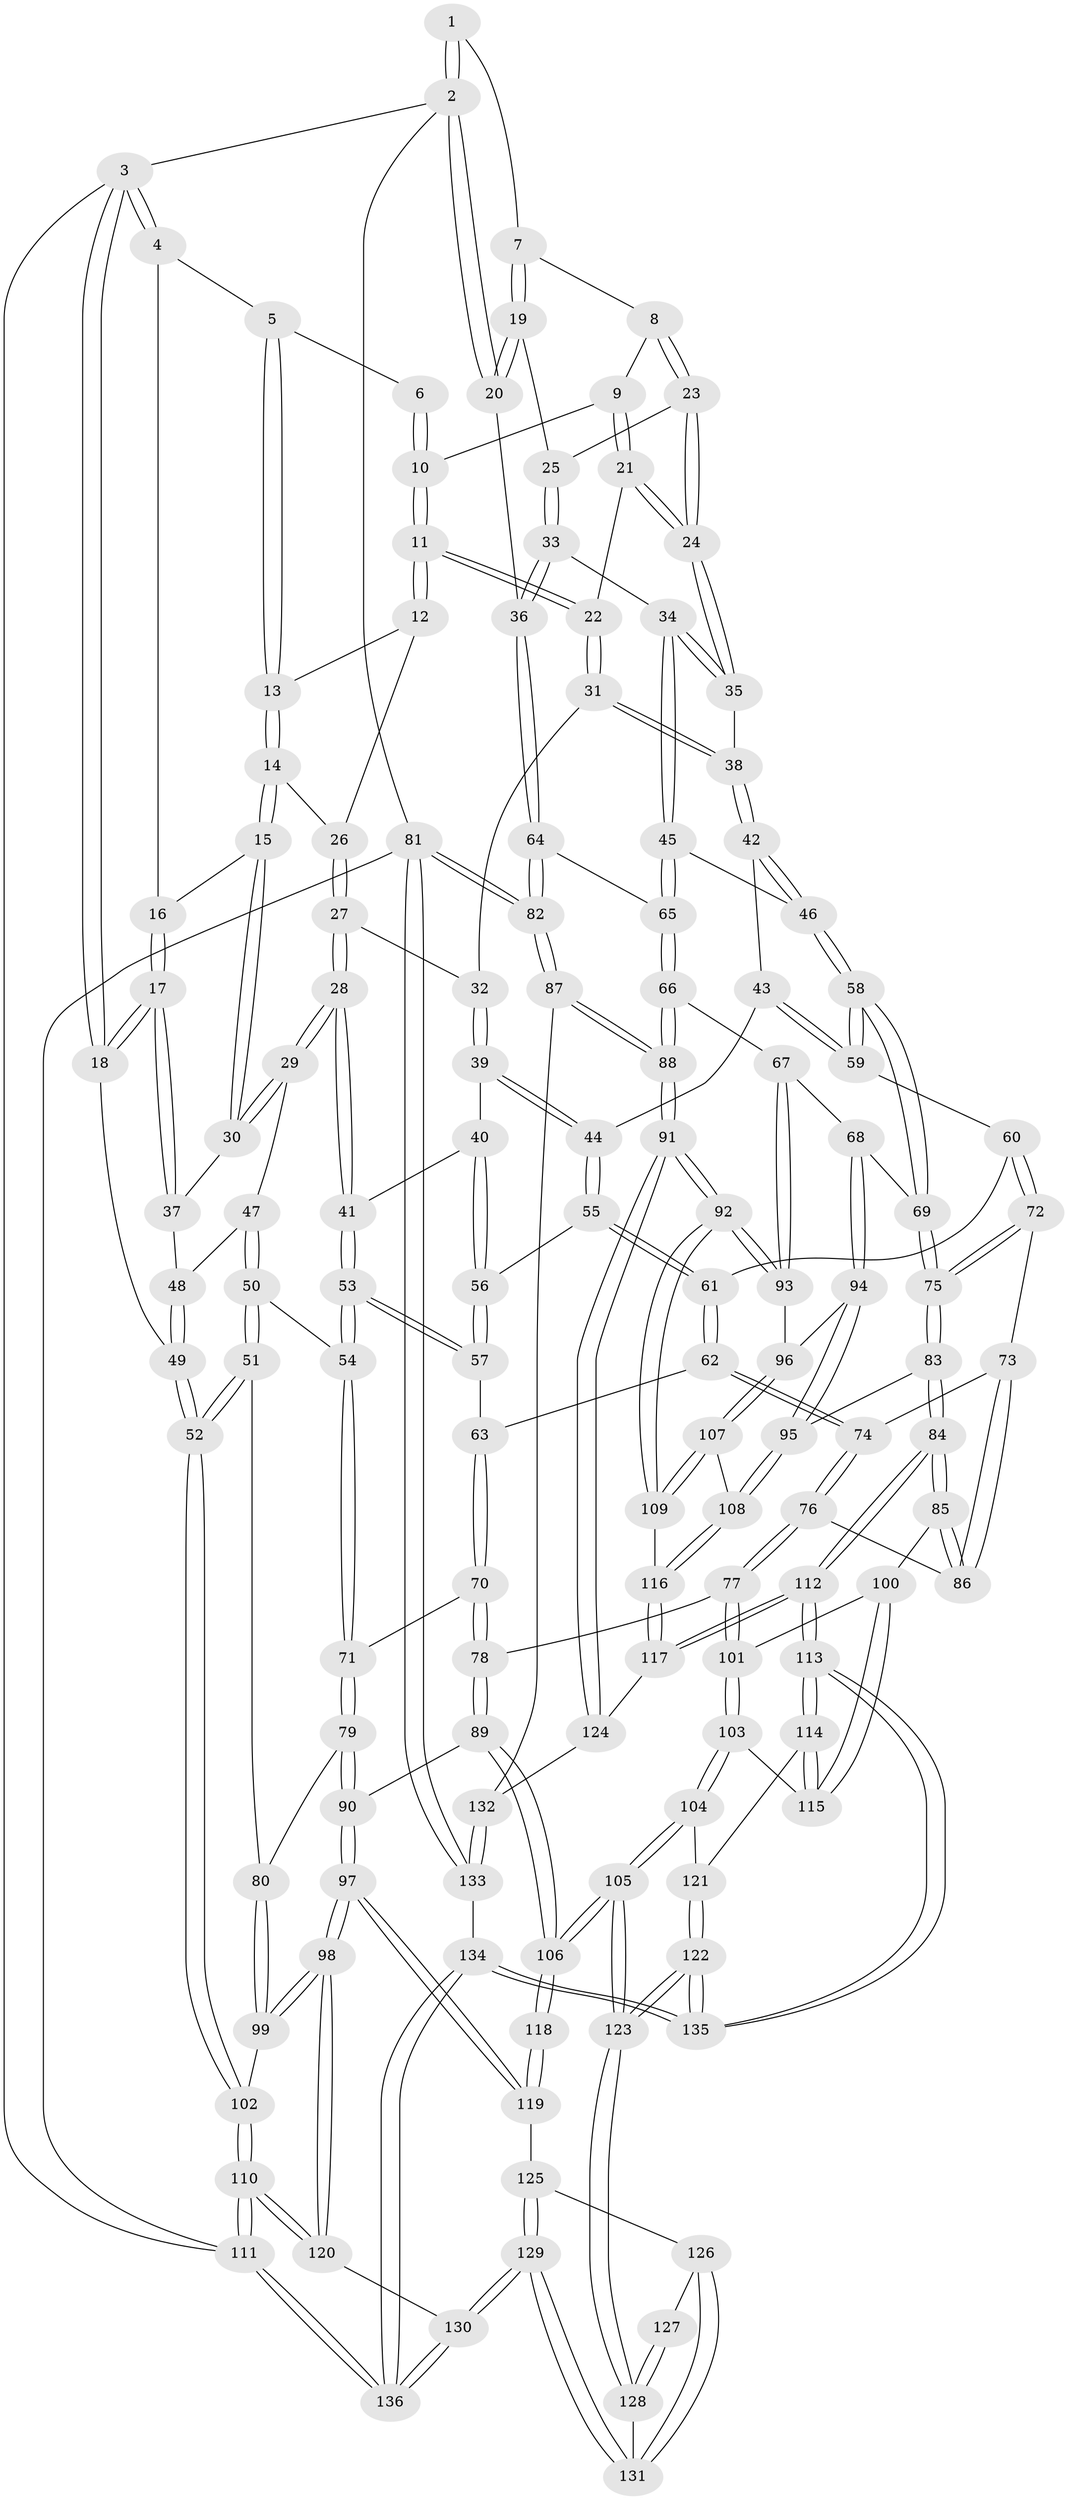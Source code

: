 // Generated by graph-tools (version 1.1) at 2025/17/03/09/25 04:17:08]
// undirected, 136 vertices, 337 edges
graph export_dot {
graph [start="1"]
  node [color=gray90,style=filled];
  1 [pos="+0.7534880007595659+0"];
  2 [pos="+1+0"];
  3 [pos="+0+0"];
  4 [pos="+0.10952267512344563+0"];
  5 [pos="+0.4312527194465687+0"];
  6 [pos="+0.625210300173058+0"];
  7 [pos="+0.8007561667694977+0.02490349245888326"];
  8 [pos="+0.7603987213583071+0.08412590222681973"];
  9 [pos="+0.6524339372801771+0.0796287837498616"];
  10 [pos="+0.6221478195330945+0.04230334239924159"];
  11 [pos="+0.49005882516022553+0.12158389941573829"];
  12 [pos="+0.4350156005409458+0.0656887429292715"];
  13 [pos="+0.41983493041192066+0.03403808026835926"];
  14 [pos="+0.24648787711723186+0.10208001175839737"];
  15 [pos="+0.17782714063001234+0.10862763531005144"];
  16 [pos="+0.14490489012855504+0"];
  17 [pos="+0+0.2504473379120542"];
  18 [pos="+0+0.2696801169953517"];
  19 [pos="+0.9243292582399693+0.09623754230792149"];
  20 [pos="+1+0.19119126871892536"];
  21 [pos="+0.6415102559868913+0.14990704363797122"];
  22 [pos="+0.5069010550838321+0.17702877891916013"];
  23 [pos="+0.7644687941173222+0.14984828764631725"];
  24 [pos="+0.6913907416726978+0.20938256824093884"];
  25 [pos="+0.79311576173657+0.16769542807366017"];
  26 [pos="+0.35404569438618266+0.17143133032685595"];
  27 [pos="+0.35355663993388486+0.20505306819427074"];
  28 [pos="+0.28474573039673756+0.2930620638781681"];
  29 [pos="+0.21324499199365768+0.2490404718448012"];
  30 [pos="+0.1596716077301182+0.15901959564605483"];
  31 [pos="+0.5044104344483249+0.1998453944419715"];
  32 [pos="+0.48525944968951507+0.21386189888675883"];
  33 [pos="+0.8225922045618036+0.20737982367872115"];
  34 [pos="+0.7382036950100933+0.3542469076546854"];
  35 [pos="+0.68840348882375+0.22987284777876013"];
  36 [pos="+1+0.2620758001763241"];
  37 [pos="+0+0.2080928291460549"];
  38 [pos="+0.5499052993666412+0.24897093054137925"];
  39 [pos="+0.4401729223213634+0.2808839742245321"];
  40 [pos="+0.3697135931359142+0.31772175961543747"];
  41 [pos="+0.299473189666326+0.3163864898016039"];
  42 [pos="+0.5754618390007735+0.3642826921951976"];
  43 [pos="+0.5568673920058597+0.381058589449696"];
  44 [pos="+0.5177709308055631+0.3915537366163828"];
  45 [pos="+0.7385264752352567+0.3578729073728392"];
  46 [pos="+0.71475945024733+0.3655998378086966"];
  47 [pos="+0.14129891920996404+0.3392134317170521"];
  48 [pos="+0.13262586748575794+0.33996888582357143"];
  49 [pos="+0+0.4219647128051809"];
  50 [pos="+0.16234456320695473+0.4361137701762964"];
  51 [pos="+0+0.489725817627373"];
  52 [pos="+0+0.46139001541600183"];
  53 [pos="+0.279020472214876+0.46681999512018935"];
  54 [pos="+0.27093556348061526+0.47865101413914285"];
  55 [pos="+0.49959341103730526+0.4042721922357341"];
  56 [pos="+0.44661146389404655+0.397842954956719"];
  57 [pos="+0.36836105298774396+0.45796596031411646"];
  58 [pos="+0.6323613470811399+0.5143002501673528"];
  59 [pos="+0.5783416847022671+0.4520201019267822"];
  60 [pos="+0.5363886543721619+0.5114605473262264"];
  61 [pos="+0.4865706525514208+0.46520129518068254"];
  62 [pos="+0.4525131647770706+0.4994946621187578"];
  63 [pos="+0.4458981863356783+0.4970323869237668"];
  64 [pos="+1+0.28760768625404004"];
  65 [pos="+0.8612883357564958+0.4361070492340239"];
  66 [pos="+0.8422001609391799+0.5048716066473967"];
  67 [pos="+0.8152509338294327+0.5385115746153629"];
  68 [pos="+0.8004198970692852+0.5504559588055626"];
  69 [pos="+0.6350399106430737+0.5572964856787034"];
  70 [pos="+0.32407483501480955+0.5614828765518007"];
  71 [pos="+0.2708674008690382+0.48049005135636946"];
  72 [pos="+0.5527849987822493+0.5632882982432597"];
  73 [pos="+0.5150380620817003+0.5695501938078666"];
  74 [pos="+0.4566652898935201+0.5707822793856087"];
  75 [pos="+0.6072579274236058+0.5855599181486025"];
  76 [pos="+0.42658373354581963+0.5996880656129557"];
  77 [pos="+0.3948154852297549+0.6159866093981102"];
  78 [pos="+0.34329395523190315+0.5946393917452503"];
  79 [pos="+0.16576614779426713+0.5874526878583367"];
  80 [pos="+0.023567036400238935+0.5425506093006612"];
  81 [pos="+1+1"];
  82 [pos="+1+0.9219608913735114"];
  83 [pos="+0.608131475569124+0.6705273811361452"];
  84 [pos="+0.6066896696254168+0.6724073404809757"];
  85 [pos="+0.5404833196808108+0.6886956916760677"];
  86 [pos="+0.5070731691490032+0.6520593509002425"];
  87 [pos="+1+0.9123060425562899"];
  88 [pos="+1+0.8816403828477974"];
  89 [pos="+0.2710322463742206+0.6792428297004592"];
  90 [pos="+0.18285049062874198+0.6966691912632138"];
  91 [pos="+1+0.8273360592533596"];
  92 [pos="+0.9165137229696873+0.7521449225296961"];
  93 [pos="+0.8750891937783457+0.6835771222202968"];
  94 [pos="+0.7698113737483778+0.6401327291449174"];
  95 [pos="+0.7223151050277163+0.6894077892204944"];
  96 [pos="+0.7926091382571365+0.6657364709342294"];
  97 [pos="+0.14896017299564768+0.7534678600494458"];
  98 [pos="+0.13061150294580143+0.7610954489258297"];
  99 [pos="+0.09892872853709504+0.718707042829502"];
  100 [pos="+0.5133047582642568+0.7090707932992175"];
  101 [pos="+0.41673403184474733+0.7157988645397455"];
  102 [pos="+0+0.5211407072693055"];
  103 [pos="+0.40045005346977847+0.7488436471861898"];
  104 [pos="+0.38955541254544174+0.7657468611426957"];
  105 [pos="+0.36422374640686195+0.7759950014077087"];
  106 [pos="+0.3578055180541808+0.775103653019022"];
  107 [pos="+0.8248647920493493+0.713236288930063"];
  108 [pos="+0.7435084266031233+0.7598870018614751"];
  109 [pos="+0.9157109524210874+0.7519211332246518"];
  110 [pos="+0+0.9523495112273291"];
  111 [pos="+0+1"];
  112 [pos="+0.621921490578575+0.8411449286855203"];
  113 [pos="+0.5747673935551718+0.8966614103670495"];
  114 [pos="+0.5456663093586102+0.8592451526256699"];
  115 [pos="+0.5195336928265054+0.7828573353053369"];
  116 [pos="+0.7435196543133461+0.7604849621708307"];
  117 [pos="+0.7336738343337161+0.812403457420159"];
  118 [pos="+0.3576978744165012+0.7751452511696789"];
  119 [pos="+0.18976815004775144+0.7807036561440639"];
  120 [pos="+0.04419592425401481+0.8412472355011843"];
  121 [pos="+0.3930075232870996+0.769216578614554"];
  122 [pos="+0.5209509693702309+1"];
  123 [pos="+0.3561327816516061+0.9370522391847377"];
  124 [pos="+0.7481985355635016+0.8231961114649132"];
  125 [pos="+0.20905134445907383+0.8064953416868925"];
  126 [pos="+0.27195733649032966+0.8416003750520654"];
  127 [pos="+0.2997920526479248+0.8270770033600362"];
  128 [pos="+0.33673566660528303+0.9326859553015138"];
  129 [pos="+0.2309925674529547+0.9397031441657342"];
  130 [pos="+0.1956544925838923+0.9655823195443007"];
  131 [pos="+0.2838939287004658+0.9254345100346512"];
  132 [pos="+0.7636255150452606+0.8915960833073671"];
  133 [pos="+0.7170081415368513+1"];
  134 [pos="+0.55399601871064+1"];
  135 [pos="+0.5323383632776864+1"];
  136 [pos="+0.15886942552792283+1"];
  1 -- 2;
  1 -- 2;
  1 -- 7;
  2 -- 3;
  2 -- 20;
  2 -- 20;
  2 -- 81;
  3 -- 4;
  3 -- 4;
  3 -- 18;
  3 -- 18;
  3 -- 111;
  4 -- 5;
  4 -- 16;
  5 -- 6;
  5 -- 13;
  5 -- 13;
  6 -- 10;
  6 -- 10;
  7 -- 8;
  7 -- 19;
  7 -- 19;
  8 -- 9;
  8 -- 23;
  8 -- 23;
  9 -- 10;
  9 -- 21;
  9 -- 21;
  10 -- 11;
  10 -- 11;
  11 -- 12;
  11 -- 12;
  11 -- 22;
  11 -- 22;
  12 -- 13;
  12 -- 26;
  13 -- 14;
  13 -- 14;
  14 -- 15;
  14 -- 15;
  14 -- 26;
  15 -- 16;
  15 -- 30;
  15 -- 30;
  16 -- 17;
  16 -- 17;
  17 -- 18;
  17 -- 18;
  17 -- 37;
  17 -- 37;
  18 -- 49;
  19 -- 20;
  19 -- 20;
  19 -- 25;
  20 -- 36;
  21 -- 22;
  21 -- 24;
  21 -- 24;
  22 -- 31;
  22 -- 31;
  23 -- 24;
  23 -- 24;
  23 -- 25;
  24 -- 35;
  24 -- 35;
  25 -- 33;
  25 -- 33;
  26 -- 27;
  26 -- 27;
  27 -- 28;
  27 -- 28;
  27 -- 32;
  28 -- 29;
  28 -- 29;
  28 -- 41;
  28 -- 41;
  29 -- 30;
  29 -- 30;
  29 -- 47;
  30 -- 37;
  31 -- 32;
  31 -- 38;
  31 -- 38;
  32 -- 39;
  32 -- 39;
  33 -- 34;
  33 -- 36;
  33 -- 36;
  34 -- 35;
  34 -- 35;
  34 -- 45;
  34 -- 45;
  35 -- 38;
  36 -- 64;
  36 -- 64;
  37 -- 48;
  38 -- 42;
  38 -- 42;
  39 -- 40;
  39 -- 44;
  39 -- 44;
  40 -- 41;
  40 -- 56;
  40 -- 56;
  41 -- 53;
  41 -- 53;
  42 -- 43;
  42 -- 46;
  42 -- 46;
  43 -- 44;
  43 -- 59;
  43 -- 59;
  44 -- 55;
  44 -- 55;
  45 -- 46;
  45 -- 65;
  45 -- 65;
  46 -- 58;
  46 -- 58;
  47 -- 48;
  47 -- 50;
  47 -- 50;
  48 -- 49;
  48 -- 49;
  49 -- 52;
  49 -- 52;
  50 -- 51;
  50 -- 51;
  50 -- 54;
  51 -- 52;
  51 -- 52;
  51 -- 80;
  52 -- 102;
  52 -- 102;
  53 -- 54;
  53 -- 54;
  53 -- 57;
  53 -- 57;
  54 -- 71;
  54 -- 71;
  55 -- 56;
  55 -- 61;
  55 -- 61;
  56 -- 57;
  56 -- 57;
  57 -- 63;
  58 -- 59;
  58 -- 59;
  58 -- 69;
  58 -- 69;
  59 -- 60;
  60 -- 61;
  60 -- 72;
  60 -- 72;
  61 -- 62;
  61 -- 62;
  62 -- 63;
  62 -- 74;
  62 -- 74;
  63 -- 70;
  63 -- 70;
  64 -- 65;
  64 -- 82;
  64 -- 82;
  65 -- 66;
  65 -- 66;
  66 -- 67;
  66 -- 88;
  66 -- 88;
  67 -- 68;
  67 -- 93;
  67 -- 93;
  68 -- 69;
  68 -- 94;
  68 -- 94;
  69 -- 75;
  69 -- 75;
  70 -- 71;
  70 -- 78;
  70 -- 78;
  71 -- 79;
  71 -- 79;
  72 -- 73;
  72 -- 75;
  72 -- 75;
  73 -- 74;
  73 -- 86;
  73 -- 86;
  74 -- 76;
  74 -- 76;
  75 -- 83;
  75 -- 83;
  76 -- 77;
  76 -- 77;
  76 -- 86;
  77 -- 78;
  77 -- 101;
  77 -- 101;
  78 -- 89;
  78 -- 89;
  79 -- 80;
  79 -- 90;
  79 -- 90;
  80 -- 99;
  80 -- 99;
  81 -- 82;
  81 -- 82;
  81 -- 133;
  81 -- 133;
  81 -- 111;
  82 -- 87;
  82 -- 87;
  83 -- 84;
  83 -- 84;
  83 -- 95;
  84 -- 85;
  84 -- 85;
  84 -- 112;
  84 -- 112;
  85 -- 86;
  85 -- 86;
  85 -- 100;
  87 -- 88;
  87 -- 88;
  87 -- 132;
  88 -- 91;
  88 -- 91;
  89 -- 90;
  89 -- 106;
  89 -- 106;
  90 -- 97;
  90 -- 97;
  91 -- 92;
  91 -- 92;
  91 -- 124;
  91 -- 124;
  92 -- 93;
  92 -- 93;
  92 -- 109;
  92 -- 109;
  93 -- 96;
  94 -- 95;
  94 -- 95;
  94 -- 96;
  95 -- 108;
  95 -- 108;
  96 -- 107;
  96 -- 107;
  97 -- 98;
  97 -- 98;
  97 -- 119;
  97 -- 119;
  98 -- 99;
  98 -- 99;
  98 -- 120;
  98 -- 120;
  99 -- 102;
  100 -- 101;
  100 -- 115;
  100 -- 115;
  101 -- 103;
  101 -- 103;
  102 -- 110;
  102 -- 110;
  103 -- 104;
  103 -- 104;
  103 -- 115;
  104 -- 105;
  104 -- 105;
  104 -- 121;
  105 -- 106;
  105 -- 106;
  105 -- 123;
  105 -- 123;
  106 -- 118;
  106 -- 118;
  107 -- 108;
  107 -- 109;
  107 -- 109;
  108 -- 116;
  108 -- 116;
  109 -- 116;
  110 -- 111;
  110 -- 111;
  110 -- 120;
  110 -- 120;
  111 -- 136;
  111 -- 136;
  112 -- 113;
  112 -- 113;
  112 -- 117;
  112 -- 117;
  113 -- 114;
  113 -- 114;
  113 -- 135;
  113 -- 135;
  114 -- 115;
  114 -- 115;
  114 -- 121;
  116 -- 117;
  116 -- 117;
  117 -- 124;
  118 -- 119;
  118 -- 119;
  119 -- 125;
  120 -- 130;
  121 -- 122;
  121 -- 122;
  122 -- 123;
  122 -- 123;
  122 -- 135;
  122 -- 135;
  123 -- 128;
  123 -- 128;
  124 -- 132;
  125 -- 126;
  125 -- 129;
  125 -- 129;
  126 -- 127;
  126 -- 131;
  126 -- 131;
  127 -- 128;
  127 -- 128;
  128 -- 131;
  129 -- 130;
  129 -- 130;
  129 -- 131;
  129 -- 131;
  130 -- 136;
  130 -- 136;
  132 -- 133;
  132 -- 133;
  133 -- 134;
  134 -- 135;
  134 -- 135;
  134 -- 136;
  134 -- 136;
}
